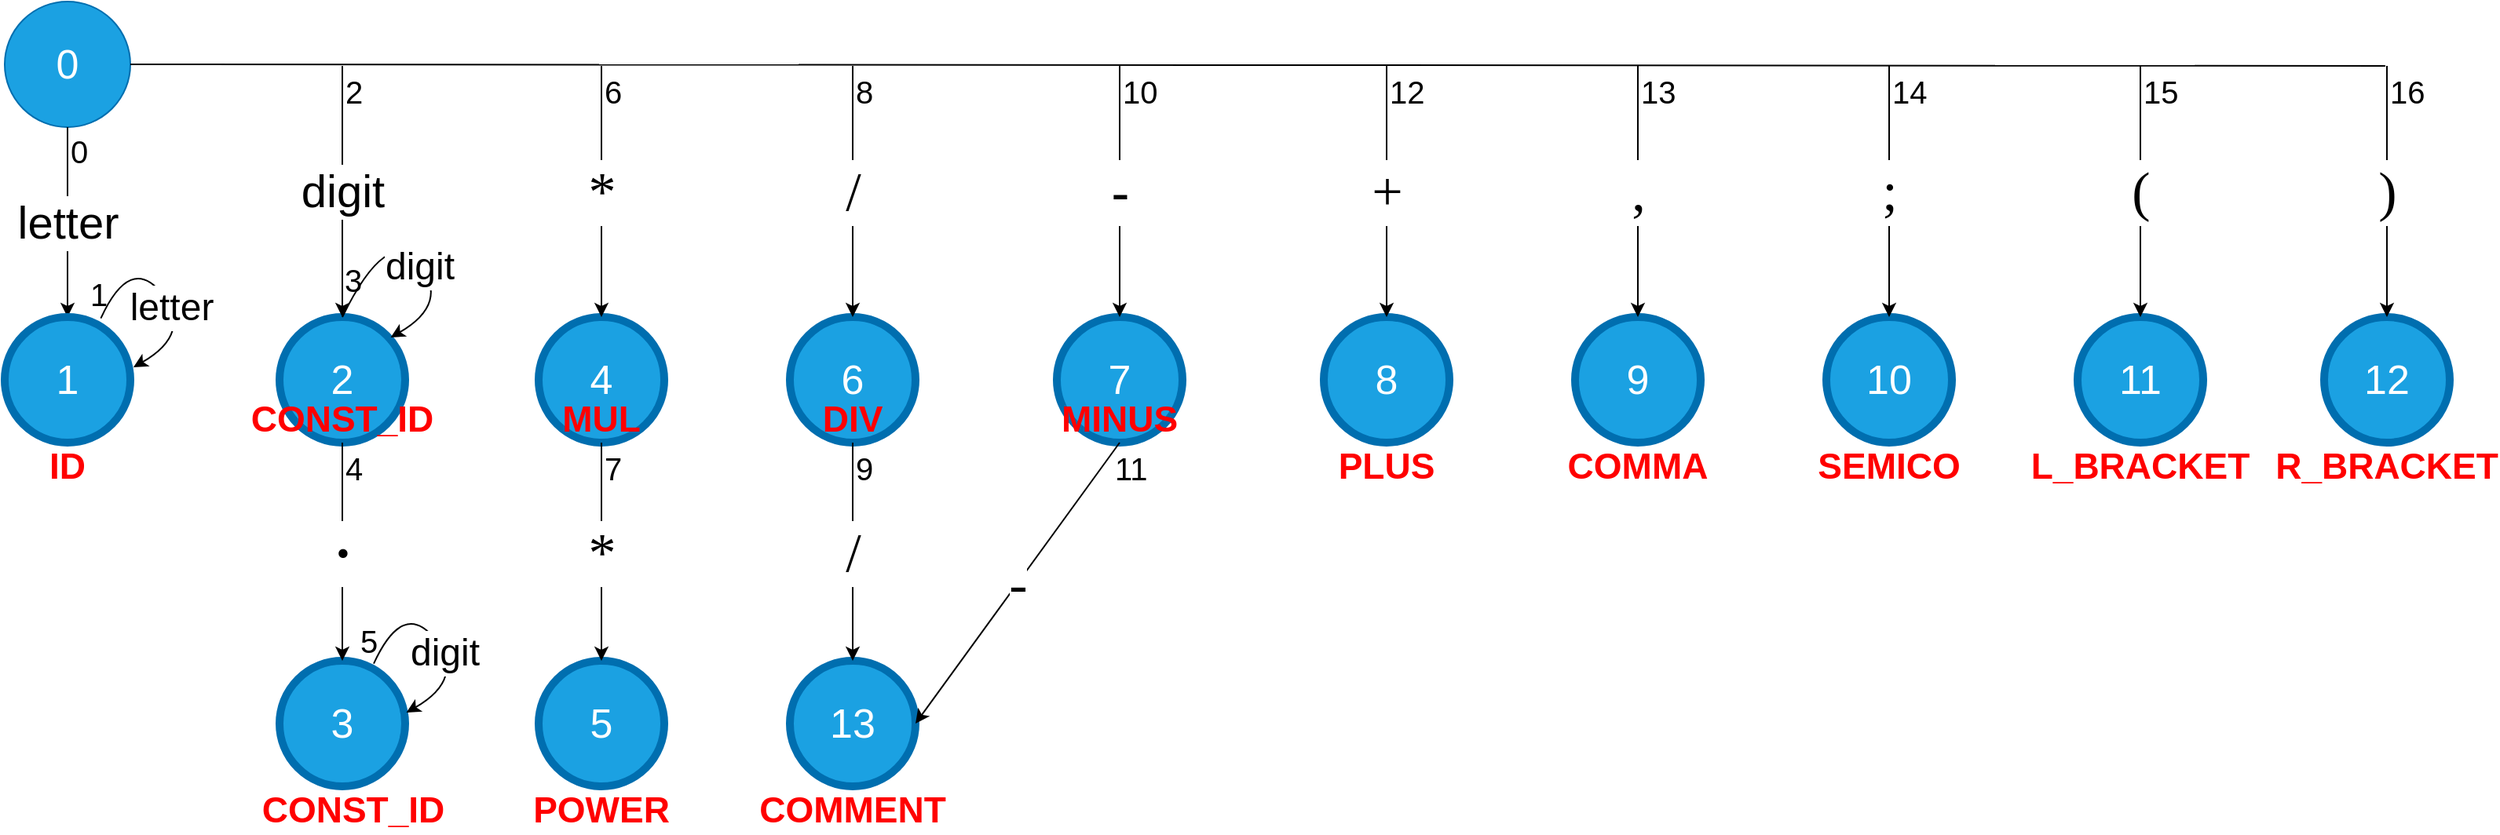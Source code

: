 <mxfile version="20.3.0" type="device"><diagram id="bii-aBkNQkZzlTwfSGpA" name="第 1 页"><mxGraphModel dx="1483" dy="916" grid="1" gridSize="10" guides="1" tooltips="1" connect="1" arrows="1" fold="1" page="1" pageScale="1" pageWidth="1600" pageHeight="900" math="0" shadow="0"><root><mxCell id="0"/><mxCell id="1" parent="0"/><mxCell id="YERyBJChYmefEDFzG90J-80" value="&lt;font style=&quot;font-size: 26px;&quot;&gt;0&lt;/font&gt;" style="ellipse;whiteSpace=wrap;html=1;aspect=fixed;fillColor=#1ba1e2;fontColor=#ffffff;strokeColor=#006EAF;" vertex="1" parent="1"><mxGeometry x="4" y="59" width="80" height="80" as="geometry"/></mxCell><mxCell id="YERyBJChYmefEDFzG90J-81" value="" style="endArrow=classic;html=1;rounded=0;fontSize=16;fontColor=#000000;exitX=0.5;exitY=1;exitDx=0;exitDy=0;entryX=0.5;entryY=0;entryDx=0;entryDy=0;" edge="1" parent="1" source="YERyBJChYmefEDFzG90J-80" target="YERyBJChYmefEDFzG90J-89"><mxGeometry relative="1" as="geometry"><mxPoint x="54" y="180" as="sourcePoint"/><mxPoint x="24" y="240" as="targetPoint"/></mxGeometry></mxCell><mxCell id="YERyBJChYmefEDFzG90J-82" value="letter" style="edgeLabel;resizable=0;html=1;align=center;verticalAlign=middle;strokeWidth=5;fontSize=29;fontColor=#000000;" connectable="0" vertex="1" parent="YERyBJChYmefEDFzG90J-81"><mxGeometry relative="1" as="geometry"/></mxCell><mxCell id="YERyBJChYmefEDFzG90J-83" value="&lt;font color=&quot;#000000&quot; style=&quot;font-size: 20px;&quot;&gt;&lt;font style=&quot;font-size: 20px;&quot;&gt;0&lt;/font&gt;&lt;br style=&quot;font-size: 20px;&quot;&gt;&lt;/font&gt;" style="edgeLabel;resizable=0;html=1;align=left;verticalAlign=bottom;strokeWidth=5;fontSize=20;fontColor=#FFFFFF;" connectable="0" vertex="1" parent="YERyBJChYmefEDFzG90J-81"><mxGeometry x="-1" relative="1" as="geometry"><mxPoint y="29" as="offset"/></mxGeometry></mxCell><mxCell id="YERyBJChYmefEDFzG90J-89" value="&lt;font style=&quot;font-size: 26px;&quot;&gt;1&lt;/font&gt;" style="ellipse;whiteSpace=wrap;html=1;aspect=fixed;fontSize=16;strokeWidth=5;fillColor=#1ba1e2;fontColor=#ffffff;strokeColor=#006EAF;" vertex="1" parent="1"><mxGeometry x="4" y="260" width="80" height="80" as="geometry"/></mxCell><mxCell id="YERyBJChYmefEDFzG90J-90" value="" style="curved=1;endArrow=classic;html=1;rounded=0;fontSize=16;exitX=0.765;exitY=0.01;exitDx=0;exitDy=0;exitPerimeter=0;entryX=1.025;entryY=0.4;entryDx=0;entryDy=0;entryPerimeter=0;" edge="1" parent="1" source="YERyBJChYmefEDFzG90J-89" target="YERyBJChYmefEDFzG90J-89"><mxGeometry width="50" height="50" relative="1" as="geometry"><mxPoint x="34" y="460" as="sourcePoint"/><mxPoint x="84" y="410" as="targetPoint"/><Array as="points"><mxPoint x="84" y="220"/><mxPoint x="124" y="270"/></Array></mxGeometry></mxCell><mxCell id="YERyBJChYmefEDFzG90J-91" value="letter" style="edgeLabel;html=1;align=center;verticalAlign=middle;resizable=0;points=[];fontSize=24;" vertex="1" connectable="0" parent="YERyBJChYmefEDFzG90J-90"><mxGeometry x="0.142" y="-1" relative="1" as="geometry"><mxPoint as="offset"/></mxGeometry></mxCell><mxCell id="YERyBJChYmefEDFzG90J-92" value="1" style="text;html=1;strokeColor=none;fillColor=none;align=center;verticalAlign=middle;whiteSpace=wrap;rounded=0;strokeWidth=5;fontSize=20;fontColor=#000000;" vertex="1" parent="1"><mxGeometry x="54" y="230" width="20" height="30" as="geometry"/></mxCell><mxCell id="YERyBJChYmefEDFzG90J-99" value="&lt;font style=&quot;font-size: 23px;&quot;&gt;&lt;b style=&quot;font-size: 23px;&quot;&gt;ID&lt;/b&gt;&lt;/font&gt;" style="text;html=1;strokeColor=none;fillColor=none;align=center;verticalAlign=middle;whiteSpace=wrap;rounded=0;strokeWidth=3;fontSize=23;fontColor=#FF0000;" vertex="1" parent="1"><mxGeometry x="14" y="340" width="60" height="30" as="geometry"/></mxCell><mxCell id="YERyBJChYmefEDFzG90J-100" value="&lt;font style=&quot;font-size: 26px;&quot;&gt;2&lt;/font&gt;" style="ellipse;whiteSpace=wrap;html=1;aspect=fixed;strokeWidth=5;fontSize=18;fontColor=#ffffff;fillColor=#1ba1e2;strokeColor=#006EAF;" vertex="1" parent="1"><mxGeometry x="179" y="260" width="80" height="80" as="geometry"/></mxCell><mxCell id="YERyBJChYmefEDFzG90J-102" value="" style="curved=1;endArrow=classic;html=1;rounded=0;fontSize=16;exitX=0.5;exitY=0;exitDx=0;exitDy=0;entryX=1.025;entryY=0.4;entryDx=0;entryDy=0;entryPerimeter=0;" edge="1" parent="1" source="YERyBJChYmefEDFzG90J-100"><mxGeometry width="50" height="50" relative="1" as="geometry"><mxPoint x="229.0" y="241.8" as="sourcePoint"/><mxPoint x="249.8" y="273" as="targetPoint"/><Array as="points"><mxPoint x="247.8" y="201"/><mxPoint x="287.8" y="251"/></Array></mxGeometry></mxCell><mxCell id="YERyBJChYmefEDFzG90J-103" value="digit" style="edgeLabel;html=1;align=center;verticalAlign=middle;resizable=0;points=[];fontSize=24;" vertex="1" connectable="0" parent="YERyBJChYmefEDFzG90J-102"><mxGeometry x="0.142" y="-1" relative="1" as="geometry"><mxPoint as="offset"/></mxGeometry></mxCell><mxCell id="YERyBJChYmefEDFzG90J-104" value="3" style="text;html=1;strokeColor=none;fillColor=none;align=center;verticalAlign=middle;whiteSpace=wrap;rounded=0;strokeWidth=5;fontSize=20;fontColor=#000000;" vertex="1" parent="1"><mxGeometry x="216" y="221" width="20" height="30" as="geometry"/></mxCell><mxCell id="YERyBJChYmefEDFzG90J-105" value="&lt;font style=&quot;font-size: 26px;&quot;&gt;3&lt;/font&gt;" style="ellipse;whiteSpace=wrap;html=1;aspect=fixed;fontSize=16;strokeWidth=5;fillColor=#1ba1e2;fontColor=#ffffff;strokeColor=#006EAF;" vertex="1" parent="1"><mxGeometry x="179" y="479" width="80" height="80" as="geometry"/></mxCell><mxCell id="YERyBJChYmefEDFzG90J-106" value="" style="curved=1;endArrow=classic;html=1;rounded=0;fontSize=16;exitX=0.765;exitY=0.01;exitDx=0;exitDy=0;exitPerimeter=0;entryX=1.025;entryY=0.4;entryDx=0;entryDy=0;entryPerimeter=0;" edge="1" parent="1"><mxGeometry width="50" height="50" relative="1" as="geometry"><mxPoint x="239" y="480.8" as="sourcePoint"/><mxPoint x="259.8" y="512" as="targetPoint"/><Array as="points"><mxPoint x="257.8" y="440"/><mxPoint x="297.8" y="490"/></Array></mxGeometry></mxCell><mxCell id="YERyBJChYmefEDFzG90J-107" value="digit" style="edgeLabel;html=1;align=center;verticalAlign=middle;resizable=0;points=[];fontSize=24;" vertex="1" connectable="0" parent="YERyBJChYmefEDFzG90J-106"><mxGeometry x="0.142" y="-1" relative="1" as="geometry"><mxPoint as="offset"/></mxGeometry></mxCell><mxCell id="YERyBJChYmefEDFzG90J-108" value="5" style="text;html=1;strokeColor=none;fillColor=none;align=center;verticalAlign=middle;whiteSpace=wrap;rounded=0;strokeWidth=5;fontSize=20;fontColor=#000000;" vertex="1" parent="1"><mxGeometry x="226" y="451" width="20" height="30" as="geometry"/></mxCell><mxCell id="YERyBJChYmefEDFzG90J-109" value="" style="endArrow=classic;html=1;rounded=0;fontSize=16;fontColor=#000000;entryX=0.5;entryY=0;entryDx=0;entryDy=0;exitX=0.5;exitY=1;exitDx=0;exitDy=0;" edge="1" parent="1" source="YERyBJChYmefEDFzG90J-100" target="YERyBJChYmefEDFzG90J-105"><mxGeometry relative="1" as="geometry"><mxPoint x="399" y="269" as="sourcePoint"/><mxPoint x="579" y="269" as="targetPoint"/></mxGeometry></mxCell><mxCell id="YERyBJChYmefEDFzG90J-110" value="·" style="edgeLabel;resizable=0;html=1;align=center;verticalAlign=middle;strokeWidth=5;fontSize=35;fontColor=#000000;fontStyle=1;fontFamily=Lucida Console;" connectable="0" vertex="1" parent="YERyBJChYmefEDFzG90J-109"><mxGeometry relative="1" as="geometry"/></mxCell><mxCell id="YERyBJChYmefEDFzG90J-111" value="&lt;font color=&quot;#000000&quot; style=&quot;font-size: 20px;&quot;&gt;&lt;font style=&quot;font-size: 20px;&quot;&gt;4&lt;/font&gt;&lt;br style=&quot;font-size: 20px;&quot;&gt;&lt;/font&gt;" style="edgeLabel;resizable=0;html=1;align=left;verticalAlign=bottom;strokeWidth=5;fontSize=20;fontColor=#FFFFFF;" connectable="0" vertex="1" parent="YERyBJChYmefEDFzG90J-109"><mxGeometry x="-1" relative="1" as="geometry"><mxPoint y="30" as="offset"/></mxGeometry></mxCell><mxCell id="YERyBJChYmefEDFzG90J-112" value="" style="endArrow=classic;html=1;rounded=0;fontSize=16;fontColor=#000000;entryX=0.5;entryY=0;entryDx=0;entryDy=0;" edge="1" parent="1" target="YERyBJChYmefEDFzG90J-100"><mxGeometry relative="1" as="geometry"><mxPoint x="219" y="100" as="sourcePoint"/><mxPoint x="319" y="269" as="targetPoint"/></mxGeometry></mxCell><mxCell id="YERyBJChYmefEDFzG90J-113" value="digit" style="edgeLabel;resizable=0;html=1;align=center;verticalAlign=middle;strokeWidth=5;fontSize=29;fontColor=#000000;" connectable="0" vertex="1" parent="YERyBJChYmefEDFzG90J-112"><mxGeometry relative="1" as="geometry"/></mxCell><mxCell id="YERyBJChYmefEDFzG90J-114" value="&lt;font color=&quot;#000000&quot; style=&quot;font-size: 20px;&quot;&gt;&lt;font style=&quot;font-size: 20px;&quot;&gt;2&lt;/font&gt;&lt;br style=&quot;font-size: 20px;&quot;&gt;&lt;/font&gt;" style="edgeLabel;resizable=0;html=1;align=left;verticalAlign=bottom;strokeWidth=5;fontSize=20;fontColor=#FFFFFF;" connectable="0" vertex="1" parent="YERyBJChYmefEDFzG90J-112"><mxGeometry x="-1" relative="1" as="geometry"><mxPoint y="30" as="offset"/></mxGeometry></mxCell><mxCell id="YERyBJChYmefEDFzG90J-116" value="&lt;font style=&quot;font-size: 26px;&quot;&gt;4&lt;/font&gt;" style="ellipse;whiteSpace=wrap;html=1;aspect=fixed;strokeWidth=5;fontSize=18;fontColor=#ffffff;fillColor=#1ba1e2;strokeColor=#006EAF;" vertex="1" parent="1"><mxGeometry x="344" y="260" width="80" height="80" as="geometry"/></mxCell><mxCell id="YERyBJChYmefEDFzG90J-120" value="&lt;font style=&quot;font-size: 26px;&quot;&gt;5&lt;/font&gt;" style="ellipse;whiteSpace=wrap;html=1;aspect=fixed;fontSize=16;strokeWidth=5;fillColor=#1ba1e2;fontColor=#ffffff;strokeColor=#006EAF;" vertex="1" parent="1"><mxGeometry x="344" y="479" width="80" height="80" as="geometry"/></mxCell><mxCell id="YERyBJChYmefEDFzG90J-124" value="" style="endArrow=classic;html=1;rounded=0;fontSize=16;fontColor=#000000;entryX=0.5;entryY=0;entryDx=0;entryDy=0;exitX=0.5;exitY=1;exitDx=0;exitDy=0;" edge="1" parent="1" source="YERyBJChYmefEDFzG90J-116" target="YERyBJChYmefEDFzG90J-120"><mxGeometry relative="1" as="geometry"><mxPoint x="564" y="269" as="sourcePoint"/><mxPoint x="744" y="269" as="targetPoint"/></mxGeometry></mxCell><mxCell id="YERyBJChYmefEDFzG90J-125" value="*" style="edgeLabel;resizable=0;html=1;align=center;verticalAlign=middle;strokeWidth=5;fontSize=35;fontColor=#000000;fontStyle=0;fontFamily=Lucida Console;" connectable="0" vertex="1" parent="YERyBJChYmefEDFzG90J-124"><mxGeometry relative="1" as="geometry"/></mxCell><mxCell id="YERyBJChYmefEDFzG90J-126" value="&lt;font color=&quot;#000000&quot; style=&quot;font-size: 20px;&quot;&gt;&lt;font style=&quot;font-size: 20px;&quot;&gt;7&lt;/font&gt;&lt;br style=&quot;font-size: 20px;&quot;&gt;&lt;/font&gt;" style="edgeLabel;resizable=0;html=1;align=left;verticalAlign=bottom;strokeWidth=5;fontSize=20;fontColor=#FFFFFF;" connectable="0" vertex="1" parent="YERyBJChYmefEDFzG90J-124"><mxGeometry x="-1" relative="1" as="geometry"><mxPoint y="30" as="offset"/></mxGeometry></mxCell><mxCell id="YERyBJChYmefEDFzG90J-127" value="" style="endArrow=classic;html=1;rounded=0;fontSize=16;fontColor=#000000;entryX=0.5;entryY=0;entryDx=0;entryDy=0;" edge="1" parent="1" target="YERyBJChYmefEDFzG90J-116"><mxGeometry relative="1" as="geometry"><mxPoint x="384" y="100" as="sourcePoint"/><mxPoint x="484" y="269" as="targetPoint"/></mxGeometry></mxCell><mxCell id="YERyBJChYmefEDFzG90J-128" value="&lt;font style=&quot;font-size: 35px;&quot;&gt;*&lt;/font&gt;" style="edgeLabel;resizable=0;html=1;align=center;verticalAlign=middle;strokeWidth=5;fontSize=35;fontColor=#000000;fontFamily=Lucida Console;" connectable="0" vertex="1" parent="YERyBJChYmefEDFzG90J-127"><mxGeometry relative="1" as="geometry"/></mxCell><mxCell id="YERyBJChYmefEDFzG90J-129" value="&lt;font color=&quot;#000000&quot; style=&quot;font-size: 20px;&quot;&gt;&lt;font style=&quot;font-size: 20px;&quot;&gt;6&lt;/font&gt;&lt;br style=&quot;font-size: 20px;&quot;&gt;&lt;/font&gt;" style="edgeLabel;resizable=0;html=1;align=left;verticalAlign=bottom;strokeWidth=5;fontSize=20;fontColor=#FFFFFF;" connectable="0" vertex="1" parent="YERyBJChYmefEDFzG90J-127"><mxGeometry x="-1" relative="1" as="geometry"><mxPoint y="30" as="offset"/></mxGeometry></mxCell><mxCell id="YERyBJChYmefEDFzG90J-130" value="&lt;font style=&quot;font-size: 26px;&quot;&gt;6&lt;/font&gt;" style="ellipse;whiteSpace=wrap;html=1;aspect=fixed;strokeWidth=5;fontSize=18;fontColor=#ffffff;fillColor=#1ba1e2;strokeColor=#006EAF;" vertex="1" parent="1"><mxGeometry x="504" y="260" width="80" height="80" as="geometry"/></mxCell><mxCell id="YERyBJChYmefEDFzG90J-134" value="&lt;font style=&quot;font-size: 26px;&quot;&gt;13&lt;/font&gt;" style="ellipse;whiteSpace=wrap;html=1;aspect=fixed;fontSize=16;strokeWidth=5;fillColor=#1ba1e2;fontColor=#ffffff;strokeColor=#006EAF;" vertex="1" parent="1"><mxGeometry x="504" y="479" width="80" height="80" as="geometry"/></mxCell><mxCell id="YERyBJChYmefEDFzG90J-138" value="" style="endArrow=classic;html=1;rounded=0;fontSize=16;fontColor=#000000;entryX=0.5;entryY=0;entryDx=0;entryDy=0;exitX=0.5;exitY=1;exitDx=0;exitDy=0;" edge="1" parent="1" source="YERyBJChYmefEDFzG90J-130" target="YERyBJChYmefEDFzG90J-134"><mxGeometry relative="1" as="geometry"><mxPoint x="724" y="269" as="sourcePoint"/><mxPoint x="904" y="269" as="targetPoint"/></mxGeometry></mxCell><mxCell id="YERyBJChYmefEDFzG90J-139" value="/" style="edgeLabel;resizable=0;html=1;align=center;verticalAlign=middle;strokeWidth=5;fontSize=35;fontColor=#000000;fontStyle=0;fontFamily=Lucida Console;" connectable="0" vertex="1" parent="YERyBJChYmefEDFzG90J-138"><mxGeometry relative="1" as="geometry"/></mxCell><mxCell id="YERyBJChYmefEDFzG90J-140" value="&lt;font color=&quot;#000000&quot; style=&quot;font-size: 20px;&quot;&gt;&lt;font style=&quot;font-size: 20px;&quot;&gt;9&lt;/font&gt;&lt;br style=&quot;font-size: 20px;&quot;&gt;&lt;/font&gt;" style="edgeLabel;resizable=0;html=1;align=left;verticalAlign=bottom;strokeWidth=5;fontSize=20;fontColor=#FFFFFF;" connectable="0" vertex="1" parent="YERyBJChYmefEDFzG90J-138"><mxGeometry x="-1" relative="1" as="geometry"><mxPoint y="30" as="offset"/></mxGeometry></mxCell><mxCell id="YERyBJChYmefEDFzG90J-141" value="" style="endArrow=classic;html=1;rounded=0;fontSize=16;fontColor=#000000;entryX=0.5;entryY=0;entryDx=0;entryDy=0;" edge="1" parent="1" target="YERyBJChYmefEDFzG90J-130"><mxGeometry relative="1" as="geometry"><mxPoint x="544" y="100" as="sourcePoint"/><mxPoint x="644" y="269" as="targetPoint"/></mxGeometry></mxCell><mxCell id="YERyBJChYmefEDFzG90J-142" value="/" style="edgeLabel;resizable=0;html=1;align=center;verticalAlign=middle;strokeWidth=5;fontSize=35;fontColor=#000000;fontFamily=Lucida Console;" connectable="0" vertex="1" parent="YERyBJChYmefEDFzG90J-141"><mxGeometry relative="1" as="geometry"/></mxCell><mxCell id="YERyBJChYmefEDFzG90J-143" value="&lt;font color=&quot;#000000&quot; style=&quot;font-size: 20px;&quot;&gt;&lt;font style=&quot;font-size: 20px;&quot;&gt;8&lt;/font&gt;&lt;br style=&quot;font-size: 20px;&quot;&gt;&lt;/font&gt;" style="edgeLabel;resizable=0;html=1;align=left;verticalAlign=bottom;strokeWidth=5;fontSize=20;fontColor=#FFFFFF;" connectable="0" vertex="1" parent="YERyBJChYmefEDFzG90J-141"><mxGeometry x="-1" relative="1" as="geometry"><mxPoint y="30" as="offset"/></mxGeometry></mxCell><mxCell id="YERyBJChYmefEDFzG90J-144" value="&lt;font style=&quot;font-size: 26px;&quot;&gt;7&lt;/font&gt;" style="ellipse;whiteSpace=wrap;html=1;aspect=fixed;strokeWidth=5;fontSize=18;fontColor=#ffffff;fillColor=#1ba1e2;strokeColor=#006EAF;" vertex="1" parent="1"><mxGeometry x="674" y="260" width="80" height="80" as="geometry"/></mxCell><mxCell id="YERyBJChYmefEDFzG90J-152" value="" style="endArrow=classic;html=1;rounded=0;fontSize=16;fontColor=#000000;entryX=1;entryY=0.5;entryDx=0;entryDy=0;exitX=0.5;exitY=1;exitDx=0;exitDy=0;" edge="1" parent="1" source="YERyBJChYmefEDFzG90J-144" target="YERyBJChYmefEDFzG90J-134"><mxGeometry relative="1" as="geometry"><mxPoint x="894" y="269" as="sourcePoint"/><mxPoint x="714" y="479" as="targetPoint"/></mxGeometry></mxCell><mxCell id="YERyBJChYmefEDFzG90J-153" value="-" style="edgeLabel;resizable=0;html=1;align=center;verticalAlign=middle;strokeWidth=5;fontSize=35;fontColor=#000000;fontStyle=0;fontFamily=Lucida Console;" connectable="0" vertex="1" parent="YERyBJChYmefEDFzG90J-152"><mxGeometry relative="1" as="geometry"/></mxCell><mxCell id="YERyBJChYmefEDFzG90J-154" value="&lt;font color=&quot;#000000&quot; style=&quot;font-size: 20px;&quot;&gt;&lt;font style=&quot;font-size: 20px;&quot;&gt;11&lt;/font&gt;&lt;br style=&quot;font-size: 20px;&quot;&gt;&lt;/font&gt;" style="edgeLabel;resizable=0;html=1;align=left;verticalAlign=bottom;strokeWidth=5;fontSize=20;fontColor=#FFFFFF;" connectable="0" vertex="1" parent="YERyBJChYmefEDFzG90J-152"><mxGeometry x="-1" relative="1" as="geometry"><mxPoint x="-5" y="30" as="offset"/></mxGeometry></mxCell><mxCell id="YERyBJChYmefEDFzG90J-155" value="" style="endArrow=classic;html=1;rounded=0;fontSize=16;fontColor=#000000;entryX=0.5;entryY=0;entryDx=0;entryDy=0;" edge="1" parent="1" target="YERyBJChYmefEDFzG90J-144"><mxGeometry relative="1" as="geometry"><mxPoint x="714" y="100" as="sourcePoint"/><mxPoint x="814" y="269" as="targetPoint"/></mxGeometry></mxCell><mxCell id="YERyBJChYmefEDFzG90J-156" value="-" style="edgeLabel;resizable=0;html=1;align=center;verticalAlign=middle;strokeWidth=5;fontSize=35;fontColor=#000000;" connectable="0" vertex="1" parent="YERyBJChYmefEDFzG90J-155"><mxGeometry relative="1" as="geometry"/></mxCell><mxCell id="YERyBJChYmefEDFzG90J-157" value="&lt;font color=&quot;#000000&quot; style=&quot;font-size: 20px;&quot;&gt;&lt;font style=&quot;font-size: 20px;&quot;&gt;10&lt;/font&gt;&lt;br style=&quot;font-size: 20px;&quot;&gt;&lt;/font&gt;" style="edgeLabel;resizable=0;html=1;align=left;verticalAlign=bottom;strokeWidth=5;fontSize=20;fontColor=#FFFFFF;" connectable="0" vertex="1" parent="YERyBJChYmefEDFzG90J-155"><mxGeometry x="-1" relative="1" as="geometry"><mxPoint y="30" as="offset"/></mxGeometry></mxCell><mxCell id="YERyBJChYmefEDFzG90J-158" value="&lt;font style=&quot;font-size: 26px;&quot;&gt;8&lt;/font&gt;" style="ellipse;whiteSpace=wrap;html=1;aspect=fixed;strokeWidth=5;fontSize=18;fontColor=#ffffff;fillColor=#1ba1e2;strokeColor=#006EAF;" vertex="1" parent="1"><mxGeometry x="844" y="260" width="80" height="80" as="geometry"/></mxCell><mxCell id="YERyBJChYmefEDFzG90J-169" value="" style="endArrow=classic;html=1;rounded=0;fontSize=16;fontColor=#000000;entryX=0.5;entryY=0;entryDx=0;entryDy=0;" edge="1" parent="1" target="YERyBJChYmefEDFzG90J-158"><mxGeometry relative="1" as="geometry"><mxPoint x="884" y="100" as="sourcePoint"/><mxPoint x="984" y="269" as="targetPoint"/></mxGeometry></mxCell><mxCell id="YERyBJChYmefEDFzG90J-170" value="&lt;font style=&quot;font-size: 35px;&quot;&gt;+&lt;/font&gt;" style="edgeLabel;resizable=0;html=1;align=center;verticalAlign=middle;strokeWidth=5;fontSize=35;fontColor=#000000;fontFamily=Lucida Console;" connectable="0" vertex="1" parent="YERyBJChYmefEDFzG90J-169"><mxGeometry relative="1" as="geometry"/></mxCell><mxCell id="YERyBJChYmefEDFzG90J-171" value="&lt;font color=&quot;#000000&quot; style=&quot;font-size: 20px;&quot;&gt;&lt;font style=&quot;font-size: 20px;&quot;&gt;12&lt;/font&gt;&lt;br style=&quot;font-size: 20px;&quot;&gt;&lt;/font&gt;" style="edgeLabel;resizable=0;html=1;align=left;verticalAlign=bottom;strokeWidth=5;fontSize=20;fontColor=#FFFFFF;" connectable="0" vertex="1" parent="YERyBJChYmefEDFzG90J-169"><mxGeometry x="-1" relative="1" as="geometry"><mxPoint y="30" as="offset"/></mxGeometry></mxCell><mxCell id="YERyBJChYmefEDFzG90J-172" value="&lt;font style=&quot;font-size: 26px;&quot;&gt;9&lt;/font&gt;" style="ellipse;whiteSpace=wrap;html=1;aspect=fixed;strokeWidth=5;fontSize=18;fontColor=#ffffff;fillColor=#1ba1e2;strokeColor=#006EAF;" vertex="1" parent="1"><mxGeometry x="1004" y="260" width="80" height="80" as="geometry"/></mxCell><mxCell id="YERyBJChYmefEDFzG90J-183" value="" style="endArrow=classic;html=1;rounded=0;fontSize=16;fontColor=#000000;entryX=0.5;entryY=0;entryDx=0;entryDy=0;" edge="1" parent="1" target="YERyBJChYmefEDFzG90J-172"><mxGeometry relative="1" as="geometry"><mxPoint x="1044" y="100" as="sourcePoint"/><mxPoint x="1144" y="269" as="targetPoint"/></mxGeometry></mxCell><mxCell id="YERyBJChYmefEDFzG90J-184" value="&lt;font style=&quot;font-size: 35px;&quot; face=&quot;Lucida Console&quot;&gt;,&lt;/font&gt;" style="edgeLabel;resizable=0;html=1;align=center;verticalAlign=middle;strokeWidth=5;fontSize=24;fontColor=#000000;" connectable="0" vertex="1" parent="YERyBJChYmefEDFzG90J-183"><mxGeometry relative="1" as="geometry"/></mxCell><mxCell id="YERyBJChYmefEDFzG90J-185" value="&lt;font color=&quot;#000000&quot; style=&quot;font-size: 20px;&quot;&gt;&lt;font style=&quot;font-size: 20px;&quot;&gt;13&lt;/font&gt;&lt;br style=&quot;font-size: 20px;&quot;&gt;&lt;/font&gt;" style="edgeLabel;resizable=0;html=1;align=left;verticalAlign=bottom;strokeWidth=5;fontSize=20;fontColor=#FFFFFF;" connectable="0" vertex="1" parent="YERyBJChYmefEDFzG90J-183"><mxGeometry x="-1" relative="1" as="geometry"><mxPoint y="30" as="offset"/></mxGeometry></mxCell><mxCell id="YERyBJChYmefEDFzG90J-186" value="&lt;font style=&quot;font-size: 26px;&quot;&gt;10&lt;/font&gt;" style="ellipse;whiteSpace=wrap;html=1;aspect=fixed;strokeWidth=5;fontSize=18;fontColor=#ffffff;fillColor=#1ba1e2;strokeColor=#006EAF;" vertex="1" parent="1"><mxGeometry x="1164" y="260" width="80" height="80" as="geometry"/></mxCell><mxCell id="YERyBJChYmefEDFzG90J-197" value="" style="endArrow=classic;html=1;rounded=0;fontSize=16;fontColor=#000000;entryX=0.5;entryY=0;entryDx=0;entryDy=0;" edge="1" parent="1" target="YERyBJChYmefEDFzG90J-186"><mxGeometry relative="1" as="geometry"><mxPoint x="1204" y="100" as="sourcePoint"/><mxPoint x="1304" y="269" as="targetPoint"/></mxGeometry></mxCell><mxCell id="YERyBJChYmefEDFzG90J-198" value=";" style="edgeLabel;resizable=0;html=1;align=center;verticalAlign=middle;strokeWidth=5;fontSize=35;fontColor=#000000;fontFamily=Lucida Console;" connectable="0" vertex="1" parent="YERyBJChYmefEDFzG90J-197"><mxGeometry relative="1" as="geometry"/></mxCell><mxCell id="YERyBJChYmefEDFzG90J-199" value="&lt;font color=&quot;#000000&quot; style=&quot;font-size: 20px;&quot;&gt;&lt;font style=&quot;font-size: 20px;&quot;&gt;14&lt;/font&gt;&lt;br style=&quot;font-size: 20px;&quot;&gt;&lt;/font&gt;" style="edgeLabel;resizable=0;html=1;align=left;verticalAlign=bottom;strokeWidth=5;fontSize=20;fontColor=#FFFFFF;" connectable="0" vertex="1" parent="YERyBJChYmefEDFzG90J-197"><mxGeometry x="-1" relative="1" as="geometry"><mxPoint y="30" as="offset"/></mxGeometry></mxCell><mxCell id="YERyBJChYmefEDFzG90J-200" value="&lt;font style=&quot;font-size: 26px;&quot;&gt;11&lt;/font&gt;" style="ellipse;whiteSpace=wrap;html=1;aspect=fixed;strokeWidth=5;fontSize=18;fontColor=#ffffff;fillColor=#1ba1e2;strokeColor=#006EAF;" vertex="1" parent="1"><mxGeometry x="1324" y="260" width="80" height="80" as="geometry"/></mxCell><mxCell id="YERyBJChYmefEDFzG90J-211" value="" style="endArrow=classic;html=1;rounded=0;fontSize=16;fontColor=#000000;entryX=0.5;entryY=0;entryDx=0;entryDy=0;" edge="1" parent="1" target="YERyBJChYmefEDFzG90J-200"><mxGeometry relative="1" as="geometry"><mxPoint x="1364" y="100" as="sourcePoint"/><mxPoint x="1464" y="269" as="targetPoint"/></mxGeometry></mxCell><mxCell id="YERyBJChYmefEDFzG90J-212" value="(" style="edgeLabel;resizable=0;html=1;align=center;verticalAlign=middle;strokeWidth=5;fontSize=35;fontColor=#000000;fontFamily=Lucida Console;" connectable="0" vertex="1" parent="YERyBJChYmefEDFzG90J-211"><mxGeometry relative="1" as="geometry"/></mxCell><mxCell id="YERyBJChYmefEDFzG90J-213" value="&lt;font color=&quot;#000000&quot; style=&quot;font-size: 20px;&quot;&gt;&lt;font style=&quot;font-size: 20px;&quot;&gt;15&lt;/font&gt;&lt;br style=&quot;font-size: 20px;&quot;&gt;&lt;/font&gt;" style="edgeLabel;resizable=0;html=1;align=left;verticalAlign=bottom;strokeWidth=5;fontSize=20;fontColor=#FFFFFF;" connectable="0" vertex="1" parent="YERyBJChYmefEDFzG90J-211"><mxGeometry x="-1" relative="1" as="geometry"><mxPoint y="30" as="offset"/></mxGeometry></mxCell><mxCell id="YERyBJChYmefEDFzG90J-228" value="&lt;font style=&quot;font-size: 26px;&quot;&gt;12&lt;/font&gt;" style="ellipse;whiteSpace=wrap;html=1;aspect=fixed;strokeWidth=5;fontSize=18;fontColor=#ffffff;fillColor=#1ba1e2;strokeColor=#006EAF;" vertex="1" parent="1"><mxGeometry x="1481" y="260" width="80" height="80" as="geometry"/></mxCell><mxCell id="YERyBJChYmefEDFzG90J-239" value="" style="endArrow=classic;html=1;rounded=0;fontSize=16;fontColor=#000000;entryX=0.5;entryY=0;entryDx=0;entryDy=0;" edge="1" parent="1" target="YERyBJChYmefEDFzG90J-228"><mxGeometry relative="1" as="geometry"><mxPoint x="1521" y="100" as="sourcePoint"/><mxPoint x="1621" y="269" as="targetPoint"/></mxGeometry></mxCell><mxCell id="YERyBJChYmefEDFzG90J-240" value=")" style="edgeLabel;resizable=0;html=1;align=center;verticalAlign=middle;strokeWidth=5;fontSize=35;fontColor=#000000;fontFamily=Lucida Console;" connectable="0" vertex="1" parent="YERyBJChYmefEDFzG90J-239"><mxGeometry relative="1" as="geometry"/></mxCell><mxCell id="YERyBJChYmefEDFzG90J-241" value="&lt;font color=&quot;#000000&quot; style=&quot;font-size: 20px;&quot;&gt;&lt;font style=&quot;font-size: 20px;&quot;&gt;16&lt;/font&gt;&lt;br style=&quot;font-size: 20px;&quot;&gt;&lt;/font&gt;" style="edgeLabel;resizable=0;html=1;align=left;verticalAlign=bottom;strokeWidth=5;fontSize=20;fontColor=#FFFFFF;" connectable="0" vertex="1" parent="YERyBJChYmefEDFzG90J-239"><mxGeometry x="-1" relative="1" as="geometry"><mxPoint y="30" as="offset"/></mxGeometry></mxCell><mxCell id="YERyBJChYmefEDFzG90J-242" value="" style="endArrow=none;html=1;rounded=0;exitX=1;exitY=0.5;exitDx=0;exitDy=0;" edge="1" parent="1" source="YERyBJChYmefEDFzG90J-80"><mxGeometry width="50" height="50" relative="1" as="geometry"><mxPoint x="270" y="90" as="sourcePoint"/><mxPoint x="1520" y="100" as="targetPoint"/></mxGeometry></mxCell><mxCell id="YERyBJChYmefEDFzG90J-244" value="&lt;font style=&quot;font-size: 23px;&quot;&gt;&lt;b style=&quot;font-size: 23px;&quot;&gt;CONST_ID&lt;/b&gt;&lt;/font&gt;" style="text;html=1;strokeColor=none;fillColor=none;align=center;verticalAlign=middle;whiteSpace=wrap;rounded=0;strokeWidth=3;fontSize=23;fontColor=#FF0000;" vertex="1" parent="1"><mxGeometry x="189" y="310" width="60" height="30" as="geometry"/></mxCell><mxCell id="YERyBJChYmefEDFzG90J-246" value="&lt;font style=&quot;font-size: 23px;&quot;&gt;&lt;b style=&quot;font-size: 23px;&quot;&gt;CONST_ID&lt;/b&gt;&lt;/font&gt;" style="text;html=1;strokeColor=none;fillColor=none;align=center;verticalAlign=middle;whiteSpace=wrap;rounded=0;strokeWidth=3;fontSize=23;fontColor=#FF0000;" vertex="1" parent="1"><mxGeometry x="196" y="559" width="60" height="30" as="geometry"/></mxCell><mxCell id="YERyBJChYmefEDFzG90J-247" value="&lt;font style=&quot;font-size: 23px;&quot;&gt;&lt;b style=&quot;font-size: 23px;&quot;&gt;MUL&lt;/b&gt;&lt;/font&gt;" style="text;html=1;strokeColor=none;fillColor=none;align=center;verticalAlign=middle;whiteSpace=wrap;rounded=0;strokeWidth=3;fontSize=23;fontColor=#FF0000;" vertex="1" parent="1"><mxGeometry x="354" y="310" width="60" height="30" as="geometry"/></mxCell><mxCell id="YERyBJChYmefEDFzG90J-249" value="&lt;font style=&quot;font-size: 23px;&quot;&gt;&lt;b style=&quot;font-size: 23px;&quot;&gt;POWER&lt;/b&gt;&lt;/font&gt;" style="text;html=1;strokeColor=none;fillColor=none;align=center;verticalAlign=middle;whiteSpace=wrap;rounded=0;strokeWidth=3;fontSize=23;fontColor=#FF0000;" vertex="1" parent="1"><mxGeometry x="354" y="559" width="60" height="30" as="geometry"/></mxCell><mxCell id="YERyBJChYmefEDFzG90J-250" value="&lt;font style=&quot;font-size: 23px;&quot;&gt;&lt;b style=&quot;font-size: 23px;&quot;&gt;DIV&lt;/b&gt;&lt;/font&gt;" style="text;html=1;strokeColor=none;fillColor=none;align=center;verticalAlign=middle;whiteSpace=wrap;rounded=0;strokeWidth=3;fontSize=23;fontColor=#FF0000;" vertex="1" parent="1"><mxGeometry x="514" y="310" width="60" height="30" as="geometry"/></mxCell><mxCell id="YERyBJChYmefEDFzG90J-251" value="&lt;font style=&quot;font-size: 23px;&quot;&gt;&lt;b style=&quot;font-size: 23px;&quot;&gt;COMMENT&lt;/b&gt;&lt;/font&gt;" style="text;html=1;strokeColor=none;fillColor=none;align=center;verticalAlign=middle;whiteSpace=wrap;rounded=0;strokeWidth=3;fontSize=23;fontColor=#FF0000;" vertex="1" parent="1"><mxGeometry x="514" y="559" width="60" height="30" as="geometry"/></mxCell><mxCell id="YERyBJChYmefEDFzG90J-252" value="&lt;font style=&quot;font-size: 23px;&quot;&gt;&lt;b style=&quot;font-size: 23px;&quot;&gt;MINUS&lt;/b&gt;&lt;/font&gt;" style="text;html=1;strokeColor=none;fillColor=none;align=center;verticalAlign=middle;whiteSpace=wrap;rounded=0;strokeWidth=3;fontSize=23;fontColor=#FF0000;" vertex="1" parent="1"><mxGeometry x="684" y="310" width="60" height="30" as="geometry"/></mxCell><mxCell id="YERyBJChYmefEDFzG90J-254" value="&lt;font style=&quot;font-size: 23px;&quot;&gt;&lt;b style=&quot;font-size: 23px;&quot;&gt;PLUS&lt;/b&gt;&lt;/font&gt;" style="text;html=1;strokeColor=none;fillColor=none;align=center;verticalAlign=middle;whiteSpace=wrap;rounded=0;strokeWidth=3;fontSize=23;fontColor=#FF0000;" vertex="1" parent="1"><mxGeometry x="854" y="340" width="60" height="30" as="geometry"/></mxCell><mxCell id="YERyBJChYmefEDFzG90J-255" value="&lt;font style=&quot;font-size: 23px;&quot;&gt;&lt;b style=&quot;font-size: 23px;&quot;&gt;COMMA&lt;/b&gt;&lt;/font&gt;" style="text;html=1;strokeColor=none;fillColor=none;align=center;verticalAlign=middle;whiteSpace=wrap;rounded=0;strokeWidth=3;fontSize=23;fontColor=#FF0000;" vertex="1" parent="1"><mxGeometry x="1014" y="340" width="60" height="30" as="geometry"/></mxCell><mxCell id="YERyBJChYmefEDFzG90J-256" value="&lt;font style=&quot;font-size: 23px;&quot;&gt;&lt;b style=&quot;font-size: 23px;&quot;&gt;SEMICO&lt;/b&gt;&lt;/font&gt;" style="text;html=1;strokeColor=none;fillColor=none;align=center;verticalAlign=middle;whiteSpace=wrap;rounded=0;strokeWidth=3;fontSize=23;fontColor=#FF0000;" vertex="1" parent="1"><mxGeometry x="1174" y="340" width="60" height="30" as="geometry"/></mxCell><mxCell id="YERyBJChYmefEDFzG90J-257" value="&lt;font style=&quot;font-size: 23px;&quot;&gt;&lt;b style=&quot;font-size: 23px;&quot;&gt;L_BRACKET&lt;/b&gt;&lt;/font&gt;" style="text;html=1;strokeColor=none;fillColor=none;align=center;verticalAlign=middle;whiteSpace=wrap;rounded=0;strokeWidth=3;fontSize=23;fontColor=#FF0000;" vertex="1" parent="1"><mxGeometry x="1334" y="340" width="60" height="30" as="geometry"/></mxCell><mxCell id="YERyBJChYmefEDFzG90J-258" value="&lt;font style=&quot;font-size: 23px;&quot;&gt;&lt;b style=&quot;font-size: 23px;&quot;&gt;R_BRACKET&lt;/b&gt;&lt;/font&gt;" style="text;html=1;strokeColor=none;fillColor=none;align=center;verticalAlign=middle;whiteSpace=wrap;rounded=0;strokeWidth=3;fontSize=23;fontColor=#FF0000;" vertex="1" parent="1"><mxGeometry x="1491" y="340" width="60" height="30" as="geometry"/></mxCell></root></mxGraphModel></diagram></mxfile>